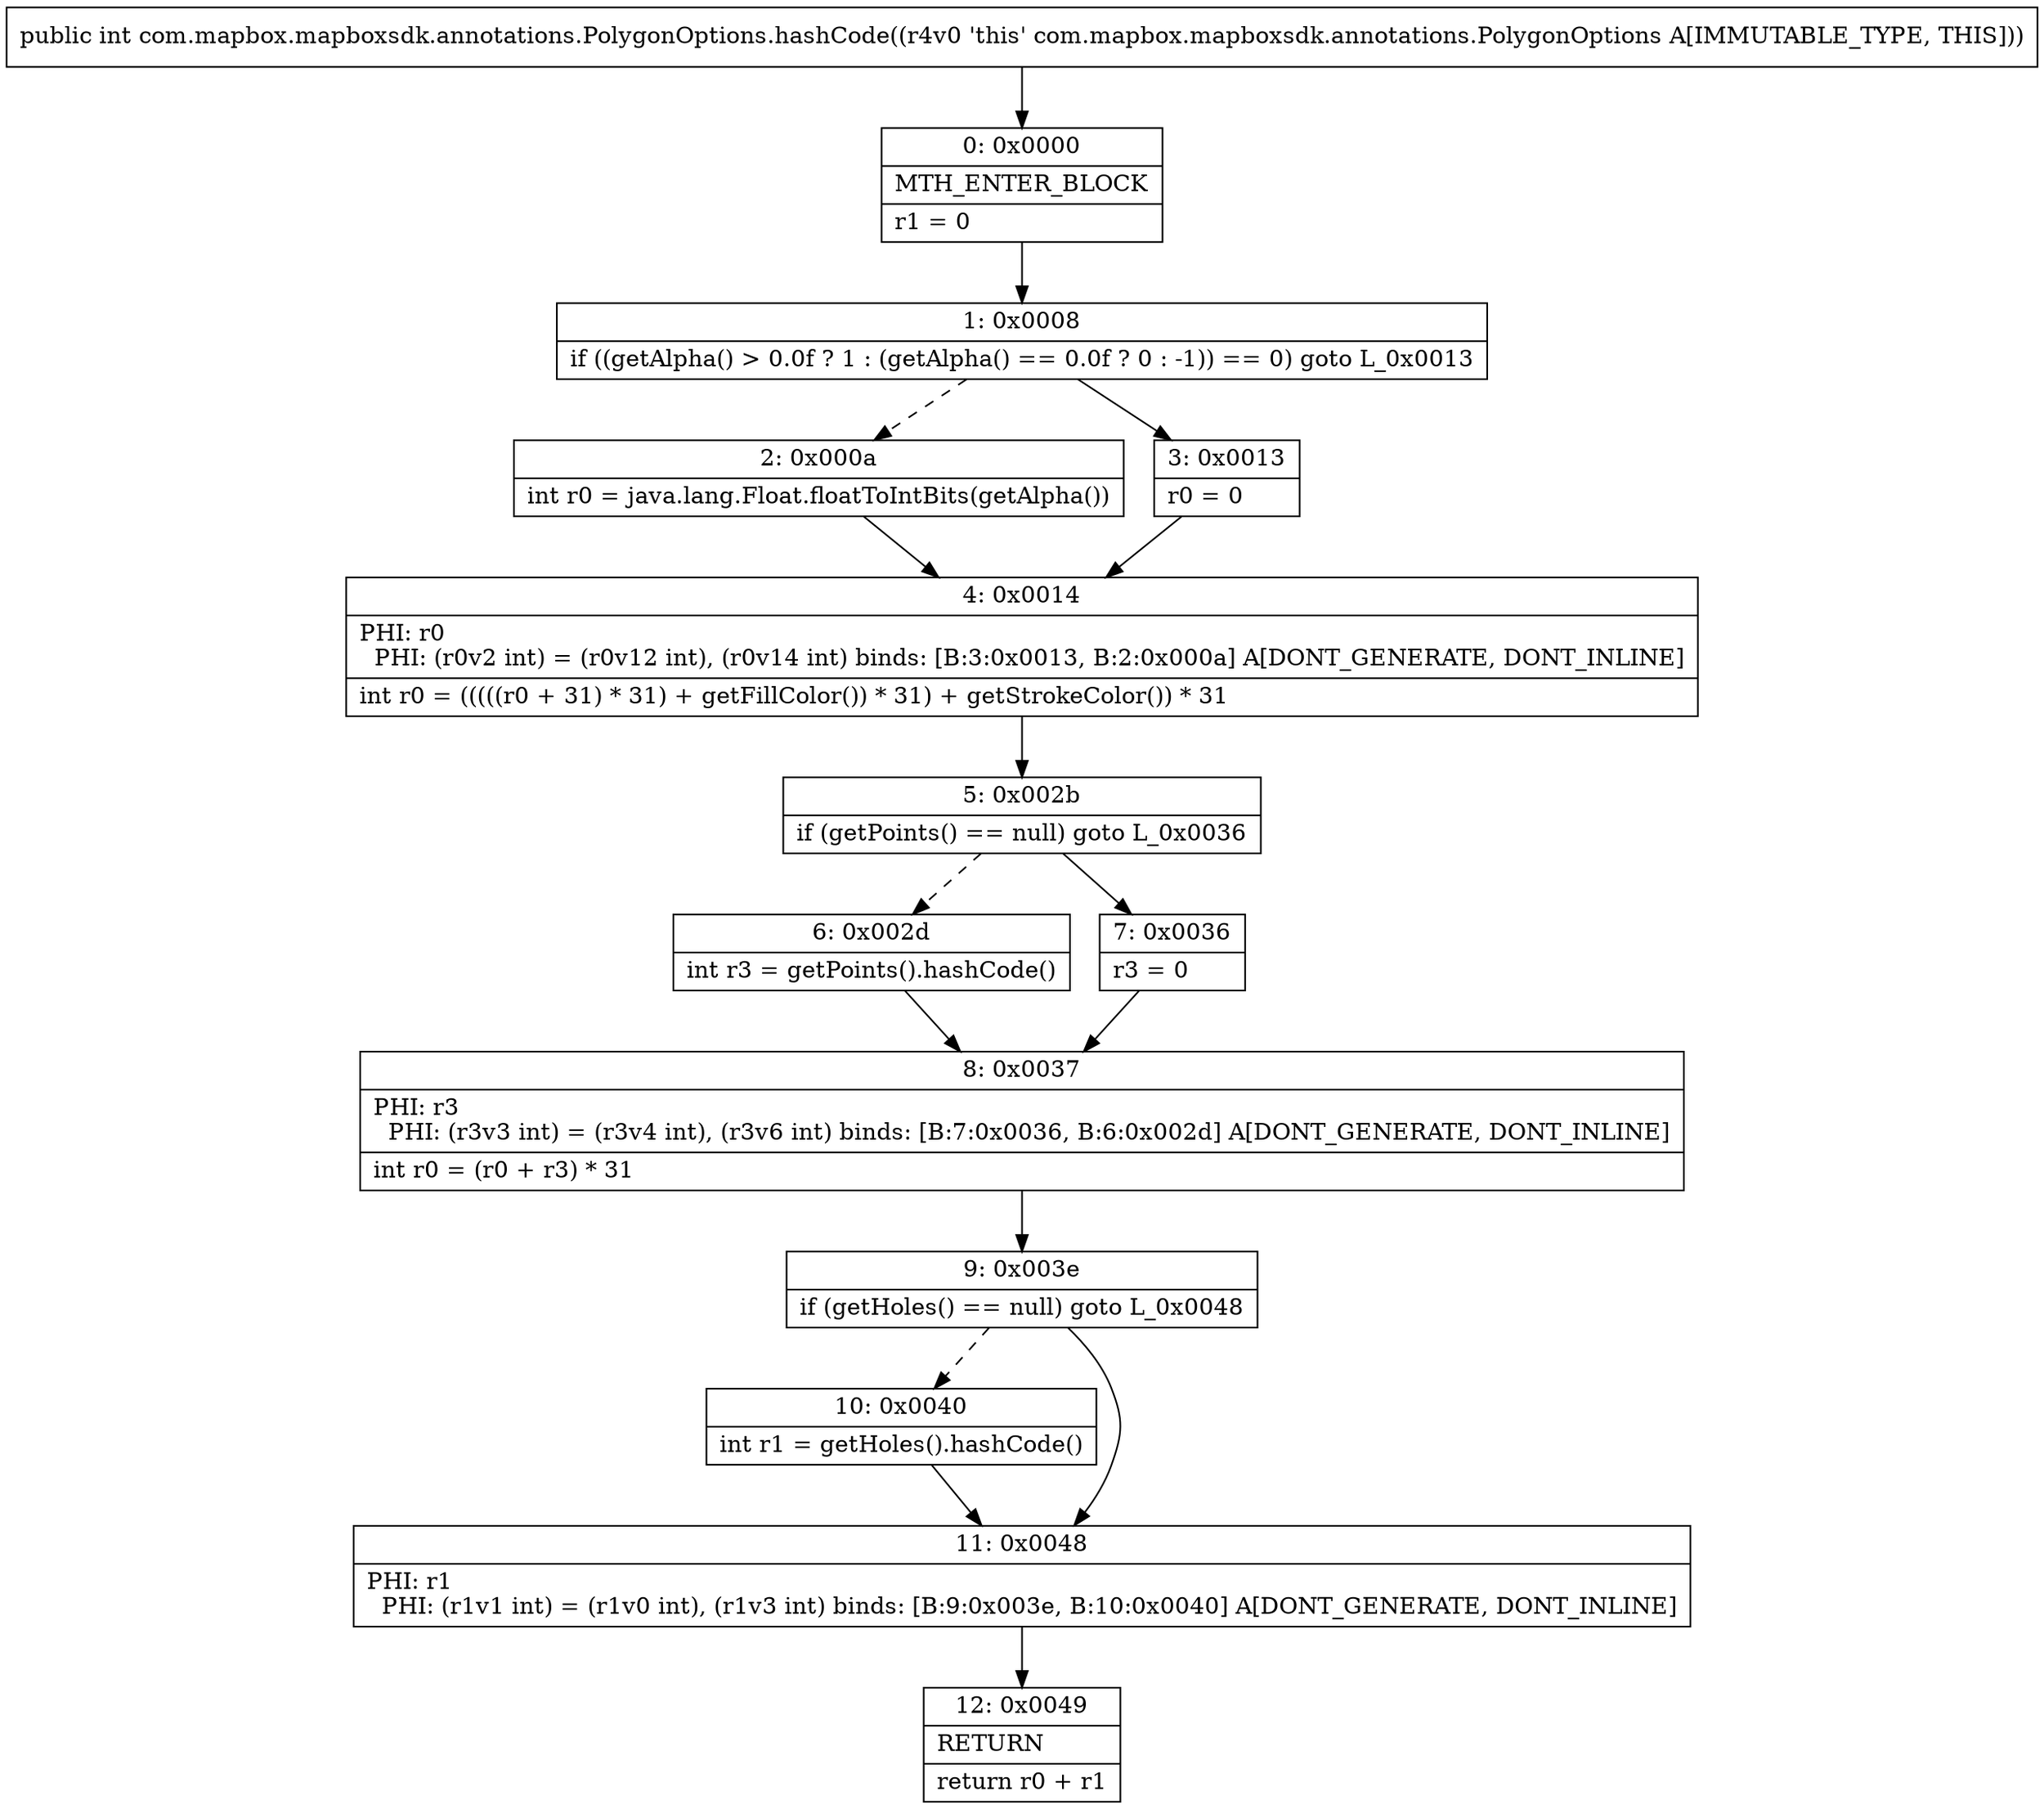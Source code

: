 digraph "CFG forcom.mapbox.mapboxsdk.annotations.PolygonOptions.hashCode()I" {
Node_0 [shape=record,label="{0\:\ 0x0000|MTH_ENTER_BLOCK\l|r1 = 0\l}"];
Node_1 [shape=record,label="{1\:\ 0x0008|if ((getAlpha() \> 0.0f ? 1 : (getAlpha() == 0.0f ? 0 : \-1)) == 0) goto L_0x0013\l}"];
Node_2 [shape=record,label="{2\:\ 0x000a|int r0 = java.lang.Float.floatToIntBits(getAlpha())\l}"];
Node_3 [shape=record,label="{3\:\ 0x0013|r0 = 0\l}"];
Node_4 [shape=record,label="{4\:\ 0x0014|PHI: r0 \l  PHI: (r0v2 int) = (r0v12 int), (r0v14 int) binds: [B:3:0x0013, B:2:0x000a] A[DONT_GENERATE, DONT_INLINE]\l|int r0 = (((((r0 + 31) * 31) + getFillColor()) * 31) + getStrokeColor()) * 31\l}"];
Node_5 [shape=record,label="{5\:\ 0x002b|if (getPoints() == null) goto L_0x0036\l}"];
Node_6 [shape=record,label="{6\:\ 0x002d|int r3 = getPoints().hashCode()\l}"];
Node_7 [shape=record,label="{7\:\ 0x0036|r3 = 0\l}"];
Node_8 [shape=record,label="{8\:\ 0x0037|PHI: r3 \l  PHI: (r3v3 int) = (r3v4 int), (r3v6 int) binds: [B:7:0x0036, B:6:0x002d] A[DONT_GENERATE, DONT_INLINE]\l|int r0 = (r0 + r3) * 31\l}"];
Node_9 [shape=record,label="{9\:\ 0x003e|if (getHoles() == null) goto L_0x0048\l}"];
Node_10 [shape=record,label="{10\:\ 0x0040|int r1 = getHoles().hashCode()\l}"];
Node_11 [shape=record,label="{11\:\ 0x0048|PHI: r1 \l  PHI: (r1v1 int) = (r1v0 int), (r1v3 int) binds: [B:9:0x003e, B:10:0x0040] A[DONT_GENERATE, DONT_INLINE]\l}"];
Node_12 [shape=record,label="{12\:\ 0x0049|RETURN\l|return r0 + r1\l}"];
MethodNode[shape=record,label="{public int com.mapbox.mapboxsdk.annotations.PolygonOptions.hashCode((r4v0 'this' com.mapbox.mapboxsdk.annotations.PolygonOptions A[IMMUTABLE_TYPE, THIS])) }"];
MethodNode -> Node_0;
Node_0 -> Node_1;
Node_1 -> Node_2[style=dashed];
Node_1 -> Node_3;
Node_2 -> Node_4;
Node_3 -> Node_4;
Node_4 -> Node_5;
Node_5 -> Node_6[style=dashed];
Node_5 -> Node_7;
Node_6 -> Node_8;
Node_7 -> Node_8;
Node_8 -> Node_9;
Node_9 -> Node_10[style=dashed];
Node_9 -> Node_11;
Node_10 -> Node_11;
Node_11 -> Node_12;
}


